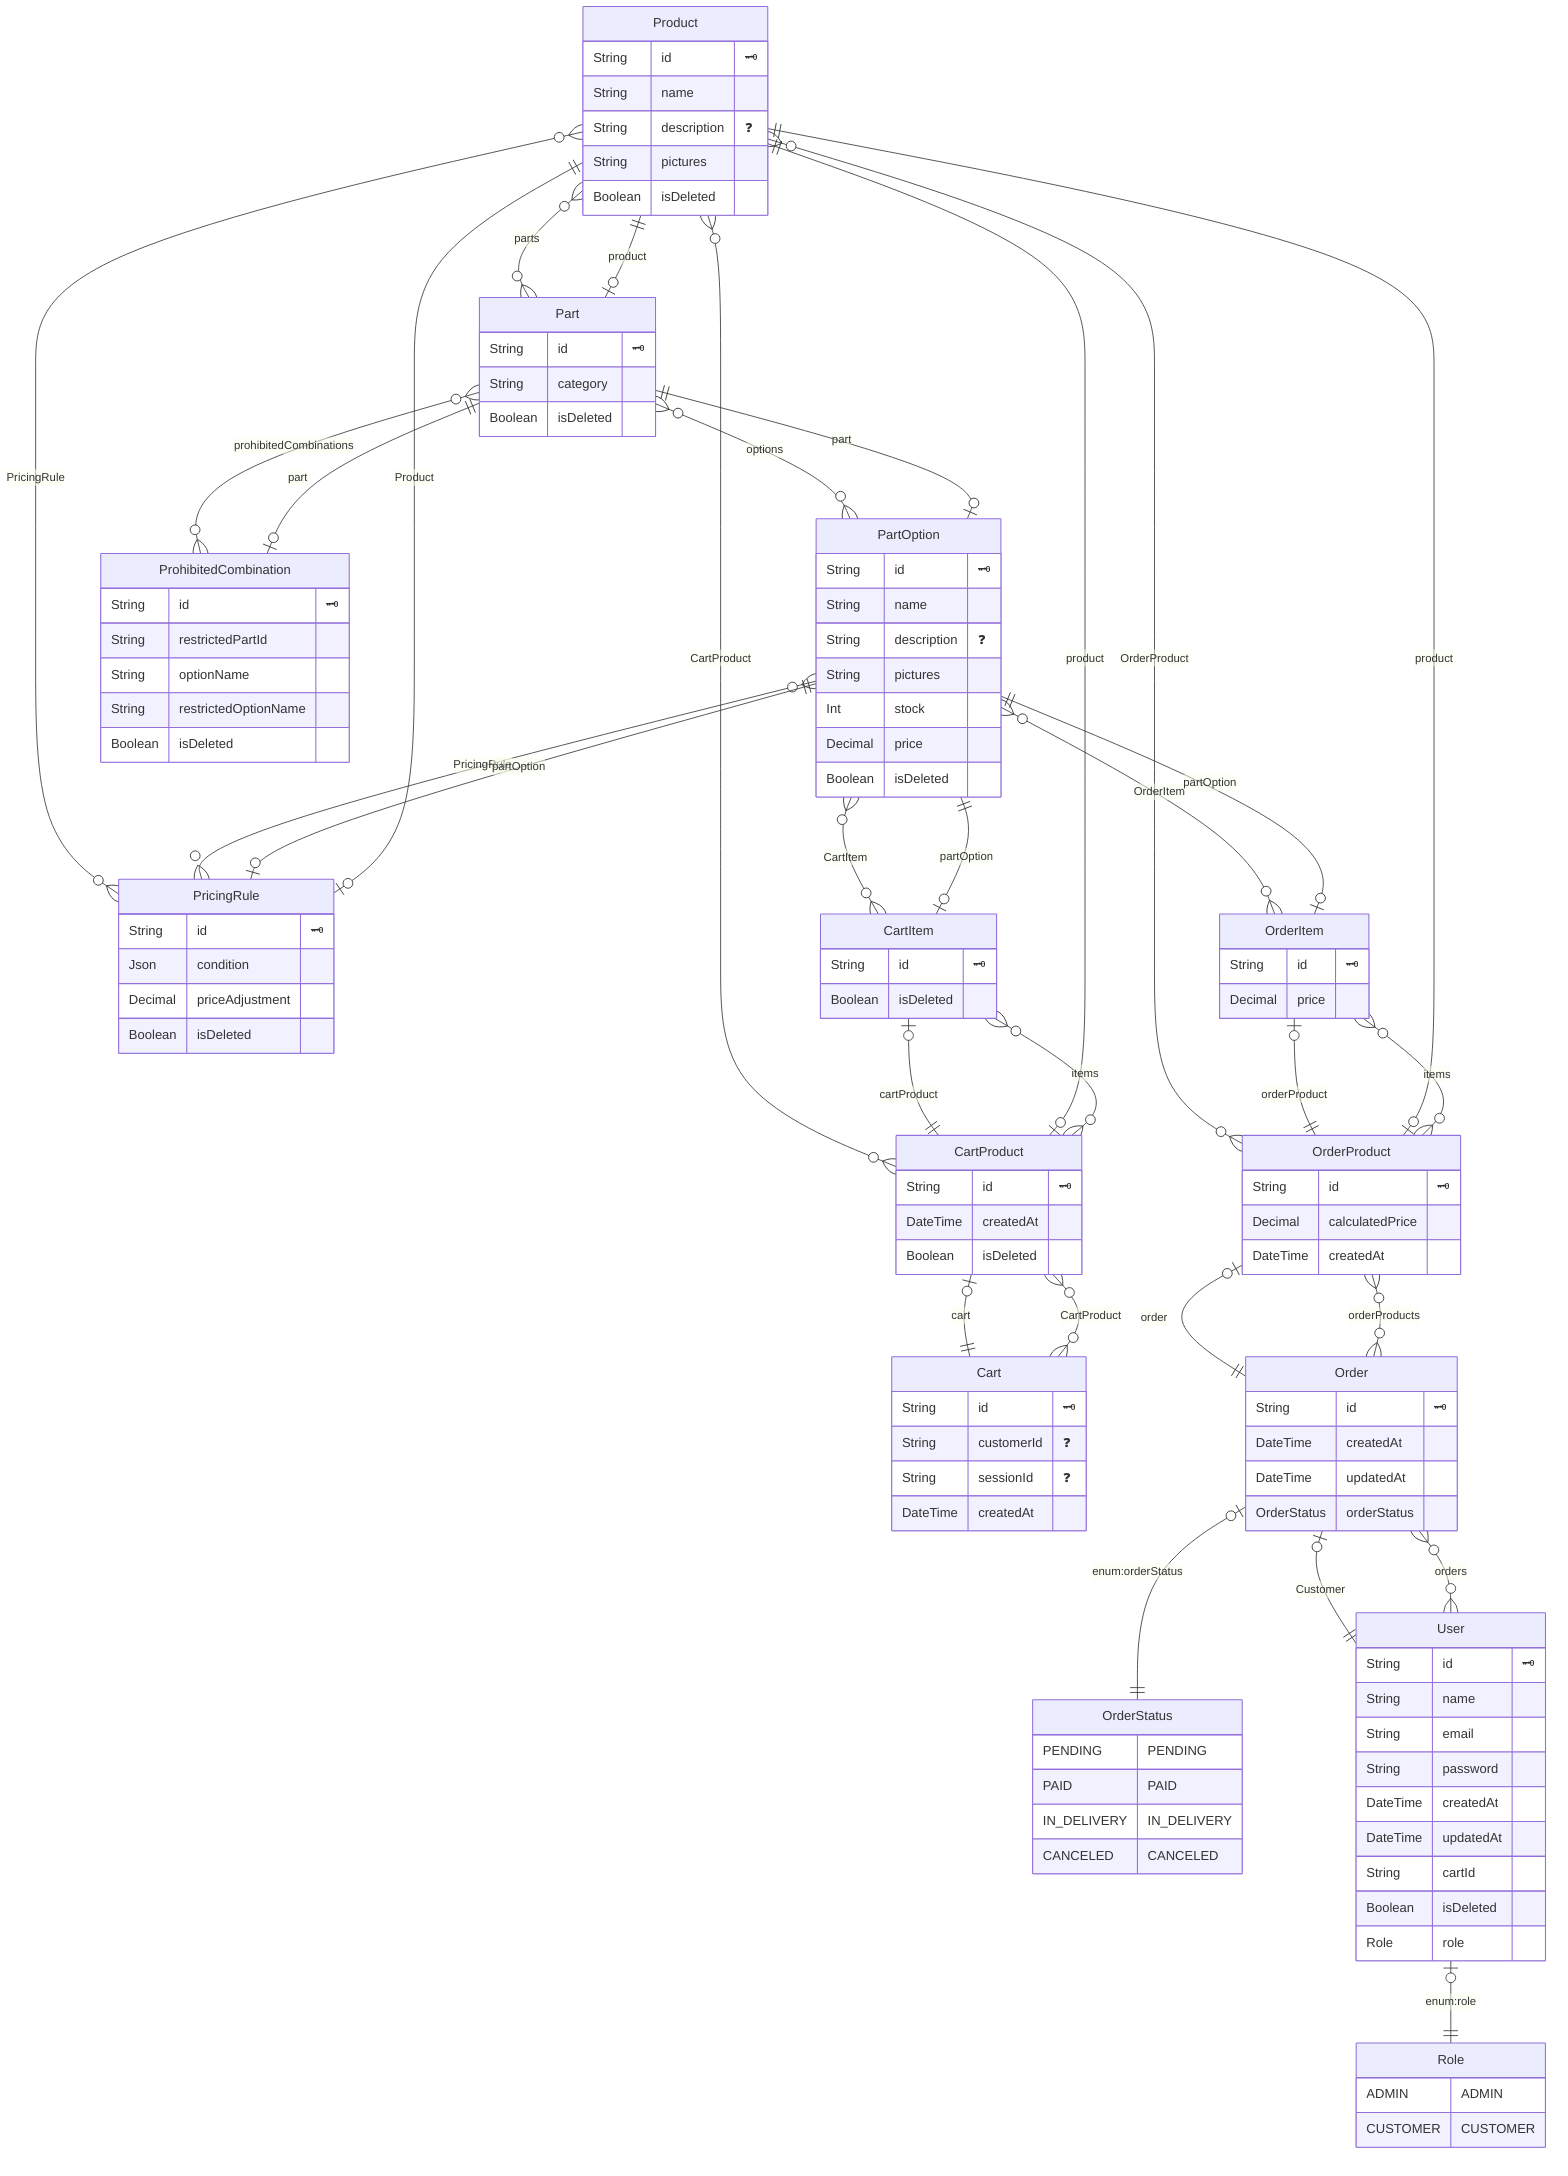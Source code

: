 erDiagram

        OrderStatus {
            PENDING PENDING
PAID PAID
IN_DELIVERY IN_DELIVERY
CANCELED CANCELED
        }
    


        Role {
            ADMIN ADMIN
CUSTOMER CUSTOMER
        }
    
  "Product" {
    String id "🗝️"
    String name 
    String description "❓"
    String pictures 
    Boolean isDeleted 
    }
  

  "Part" {
    String id "🗝️"
    String category 
    Boolean isDeleted 
    }
  

  "PartOption" {
    String id "🗝️"
    String name 
    String description "❓"
    String pictures 
    Int stock 
    Decimal price 
    Boolean isDeleted 
    }
  

  "ProhibitedCombination" {
    String id "🗝️"
    String restrictedPartId 
    String optionName 
    String restrictedOptionName 
    Boolean isDeleted 
    }
  

  "PricingRule" {
    String id "🗝️"
    Json condition 
    Decimal priceAdjustment 
    Boolean isDeleted 
    }
  

  "Cart" {
    String id "🗝️"
    String customerId "❓"
    String sessionId "❓"
    DateTime createdAt 
    }
  

  "CartProduct" {
    String id "🗝️"
    DateTime createdAt 
    Boolean isDeleted 
    }
  

  "CartItem" {
    String id "🗝️"
    Boolean isDeleted 
    }
  

  "Order" {
    String id "🗝️"
    DateTime createdAt 
    DateTime updatedAt 
    OrderStatus orderStatus 
    }
  

  "OrderProduct" {
    String id "🗝️"
    Decimal calculatedPrice 
    DateTime createdAt 
    }
  

  "OrderItem" {
    String id "🗝️"
    Decimal price 
    }
  

  "User" {
    String id "🗝️"
    String name 
    String email 
    String password 
    DateTime createdAt 
    DateTime updatedAt 
    String cartId 
    Boolean isDeleted 
    Role role 
    }
  
    "Product" o{--}o "Part" : "parts"
    "Product" o{--}o "CartProduct" : "CartProduct"
    "Product" o{--}o "OrderProduct" : "OrderProduct"
    "Product" o{--}o "PricingRule" : "PricingRule"
    "Part" o|--|| "Product" : "product"
    "Part" o{--}o "PartOption" : "options"
    "Part" o{--}o "ProhibitedCombination" : "prohibitedCombinations"
    "PartOption" o|--|| "Part" : "part"
    "PartOption" o{--}o "PricingRule" : "PricingRule"
    "PartOption" o{--}o "CartItem" : "CartItem"
    "PartOption" o{--}o "OrderItem" : "OrderItem"
    "ProhibitedCombination" o|--|| "Part" : "part"
    "PricingRule" o|--|| "PartOption" : "partOption"
    "PricingRule" o|--|| "Product" : "Product"
    "Cart" o{--}o "CartProduct" : "CartProduct"
    "CartProduct" o|--|| "Cart" : "cart"
    "CartProduct" o|--|| "Product" : "product"
    "CartProduct" o{--}o "CartItem" : "items"
    "CartItem" o|--|| "CartProduct" : "cartProduct"
    "CartItem" o|--|| "PartOption" : "partOption"
    "Order" o|--|| "OrderStatus" : "enum:orderStatus"
    "Order" o|--|| "User" : "Customer"
    "Order" o{--}o "OrderProduct" : "orderProducts"
    "OrderProduct" o|--|| "Order" : "order"
    "OrderProduct" o|--|| "Product" : "product"
    "OrderProduct" o{--}o "OrderItem" : "items"
    "OrderItem" o|--|| "OrderProduct" : "orderProduct"
    "OrderItem" o|--|| "PartOption" : "partOption"
    "User" o|--|| "Role" : "enum:role"
    "User" o{--}o "Order" : "orders"